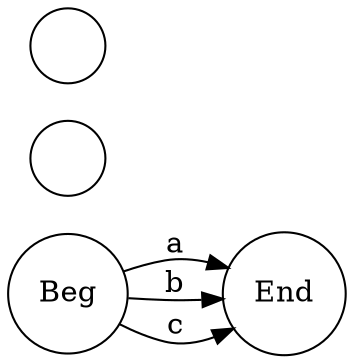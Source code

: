 digraph tokex {
	labelloc="t";
	label="";
	graph [dpi=200];
	rankdir=LR;
	fontname="Helvetica";
	edge [arrowhead=normal,arrowtail=dot];
	node [shape=circle];
	# Auto-generated by Tokex.

	q0 [label="Beg"];
	q1 [label="End"];
	q2 [label=""];
	q3 [label=""];
	q0 -> q1 [label="a"];
	q0 -> q1 [label="b"];
	q0 -> q1 [label="c"];
}
